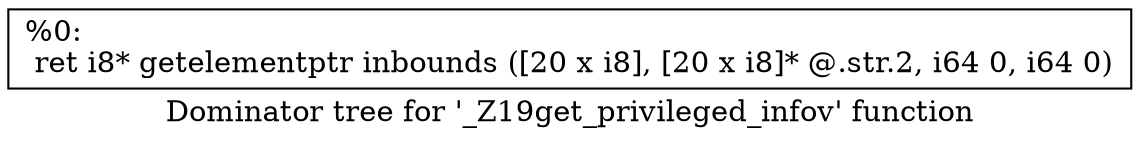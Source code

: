 digraph "Dominator tree for '_Z19get_privileged_infov' function" {
	label="Dominator tree for '_Z19get_privileged_infov' function";

	Node0xf31980 [shape=record,label="{%0:\l  ret i8* getelementptr inbounds ([20 x i8], [20 x i8]* @.str.2, i64 0, i64 0)\l}"];
}
